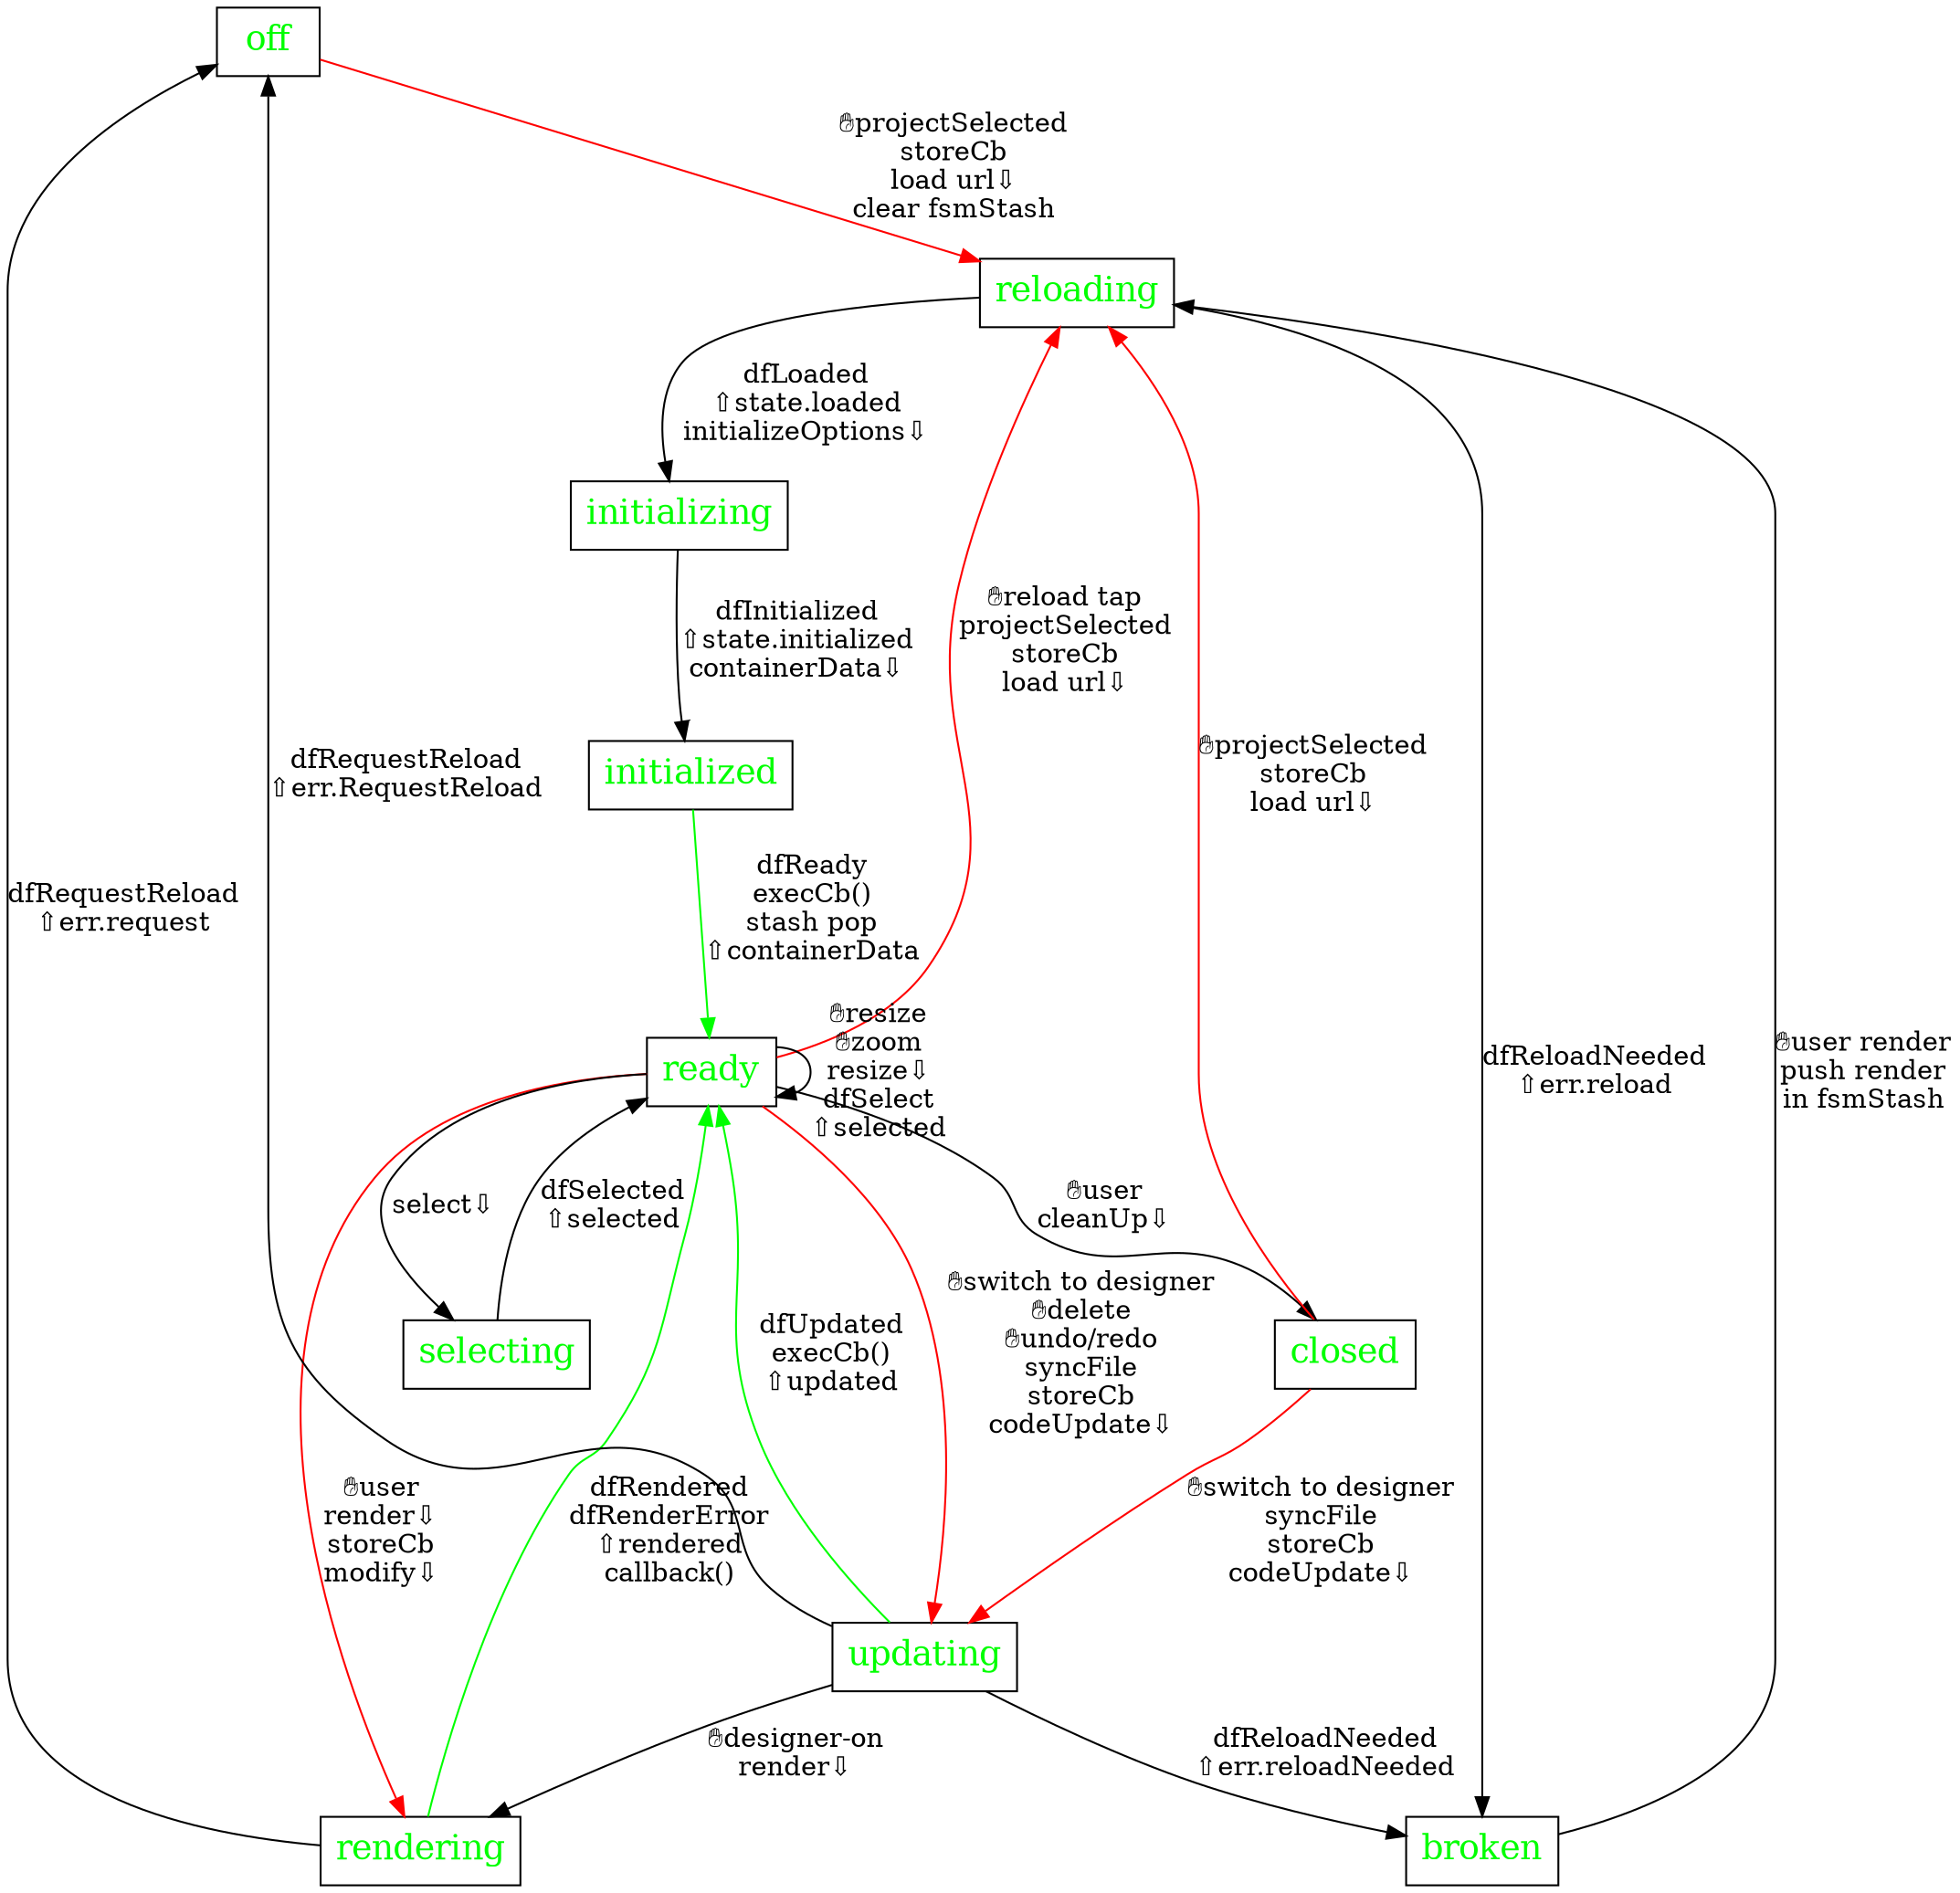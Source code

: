 // this file provides a diagram of the state-machine implemented in deimos/source/designer/Designer.js
// To compile this file, install graphviz (http://graphviz.org/) and run the following command:
// dot -Tpng designerFrame.dot > designerFrame.png

// red transitions store a callback in the FSM
// green transitions consume this callback

digraph G {
	edge [ fontsize = 14 ];

	// done states
	node [shape = box , fontsize = 18, fontcolor=green ];

	off;
	reloading;
	initializing;
	initialized;
	ready;  // use published designerFrameReady attribute
	rendering ; // use renderCallback
	updating;
	broken;
	selecting ;
	closed;

	// designer buttons should be allowed only in some states

	// innocuous message
	ready -> ready [ label = "✋resize\n✋zoom\nresize⇩\ndfSelect\n⇧selected" ];

	ready -> reloading [ label = "✋reload tap\nprojectSelected\nstoreCb\nload url⇩", color =red];

	ready -> updating [ label = "✋switch to designer\n✋delete\n✋undo/redo\nsyncFile\nstoreCb\ncodeUpdate⇩" , color =red];

	ready -> rendering  [ label = "✋user\nrender⇩\nstoreCb\nmodify⇩", color=red ];

	ready -> closed  [ label = "✋user\ncleanUp⇩" ];
	closed -> updating [ label = "✋switch to designer\nsyncFile\nstoreCb\ncodeUpdate⇩", color =red ];

	updating -> ready [  label = "dfUpdated\nexecCb()\n⇧updated", color=green ] ;
	updating -> broken [  label = "dfReloadNeeded\n⇧err.reloadNeeded" ] ;
	updating -> off [  label = "dfRequestReload\n⇧err.RequestReload" ] ;

	off    -> reloading [ label = "✋projectSelected\nstoreCb\nload url⇩\nclear fsmStash", color =red ];
	broken -> reloading [ label = "✋user render\npush render\nin fsmStash" ];
	closed -> reloading [ label = "✋projectSelected\nstoreCb\nload url⇩", color =red ];

	reloading -> initializing [ label = "dfLoaded\n⇧state.loaded\ninitializeOptions⇩" ] ;

	initializing -> initialized [ label = "dfInitialized\n⇧state.initialized\ncontainerData⇩" ] ;

	initialized -> ready [ label = "dfReady\nexecCb()\nstash pop\n⇧containerData", color=green ] ;

	reloading -> broken [ label = "dfReloadNeeded\n⇧err.reload"];

	// when is called renderKind
	updating -> rendering [ label = "✋designer-on\nrender⇩" ];
	rendering -> ready [ label = "dfRendered\ndfRenderError\n⇧rendered\ncallback()", color = green ];
	rendering -> off [ label = "dfRequestReload\n⇧err.request"];

	ready -> selecting [ label = "select⇩" ];
	selecting -> ready [ label = "dfSelected\n⇧selected" ];

}
